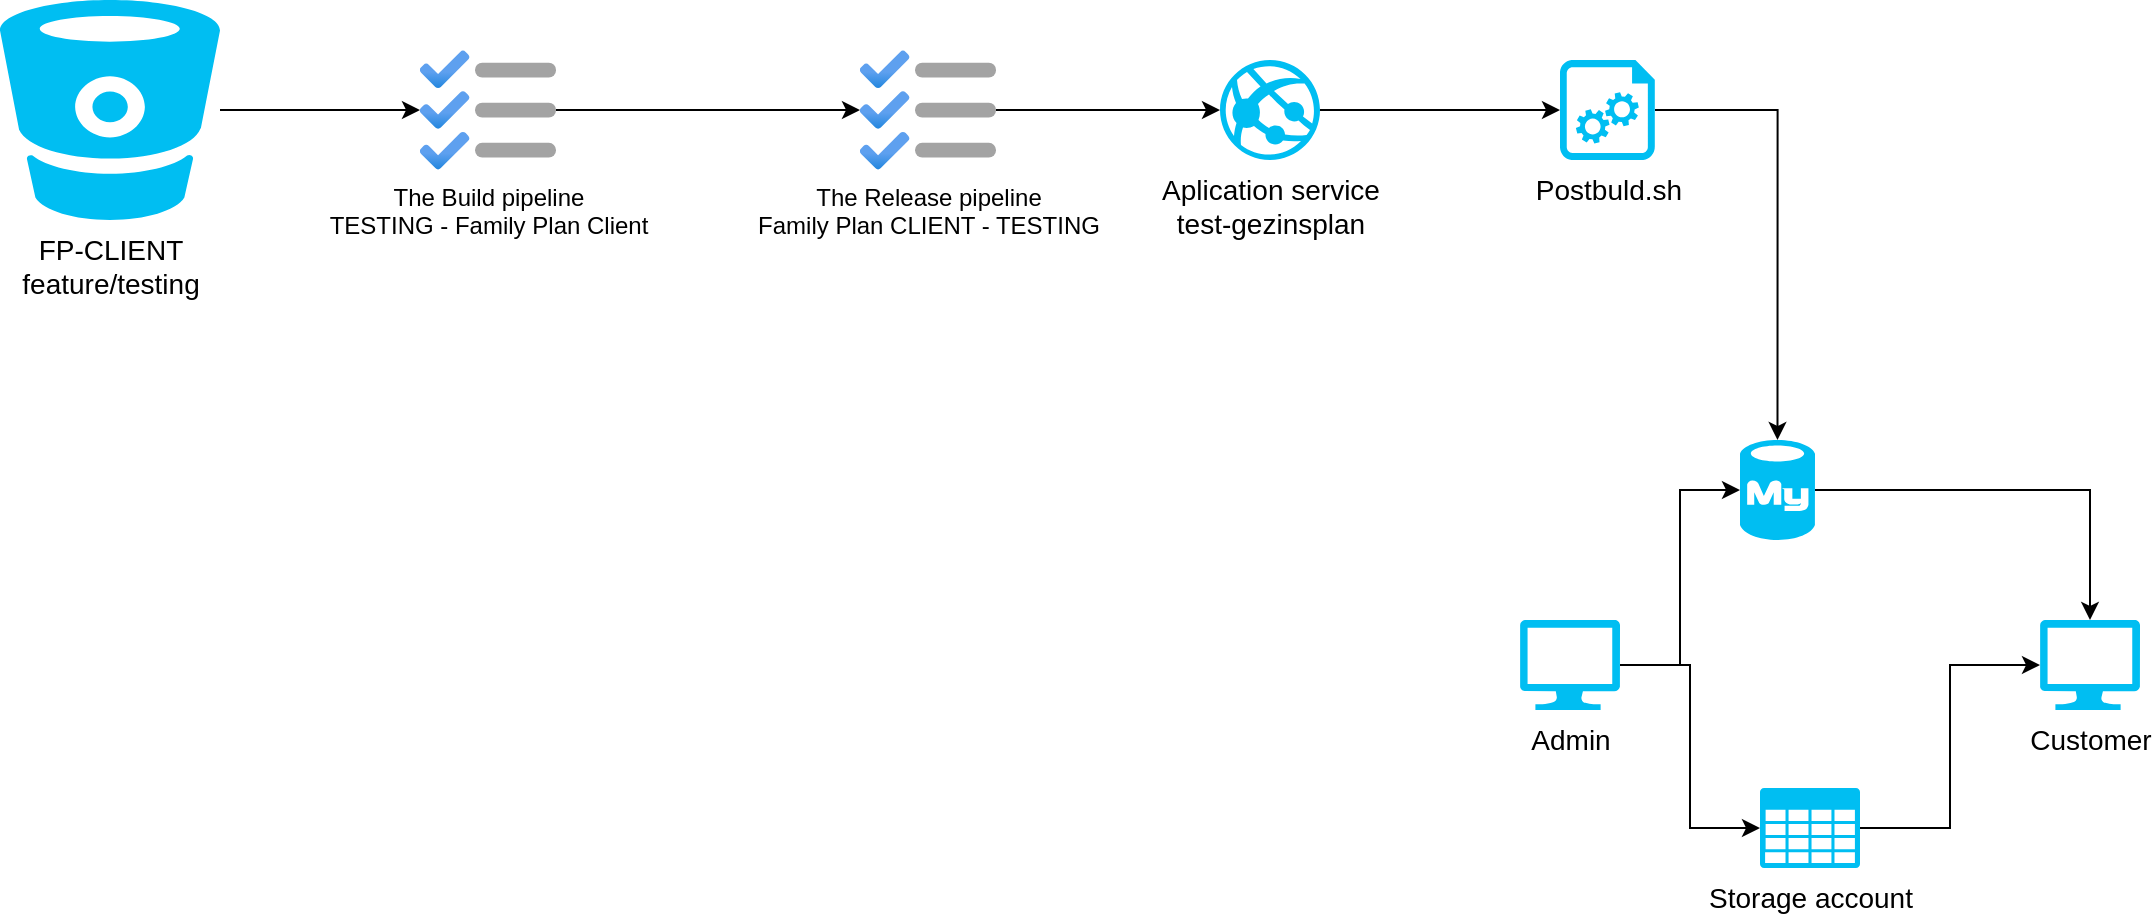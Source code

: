 <mxfile version="13.10.2" type="github">
  <diagram id="Ht1M8jgEwFfnCIfOTk4-" name="Page-1">
    <mxGraphModel dx="1422" dy="763" grid="1" gridSize="10" guides="1" tooltips="1" connect="1" arrows="1" fold="1" page="1" pageScale="1" pageWidth="1169" pageHeight="827" math="0" shadow="0">
      <root>
        <mxCell id="0" />
        <mxCell id="1" parent="0" />
        <mxCell id="lW3eZDPAeLyrzUM5OH_k-12" style="edgeStyle=orthogonalEdgeStyle;rounded=0;orthogonalLoop=1;jettySize=auto;html=1;fontSize=14;" edge="1" parent="1" source="lW3eZDPAeLyrzUM5OH_k-1" target="lW3eZDPAeLyrzUM5OH_k-10">
          <mxGeometry relative="1" as="geometry" />
        </mxCell>
        <mxCell id="lW3eZDPAeLyrzUM5OH_k-1" value="&lt;div&gt;FP-CLIENT&lt;br&gt;&lt;/div&gt;&lt;div&gt;feature/testing&lt;/div&gt;" style="verticalLabelPosition=bottom;html=1;verticalAlign=top;align=center;strokeColor=none;fillColor=#00BEF2;shape=mxgraph.azure.bitbucket_code_source;fontSize=14;" vertex="1" parent="1">
          <mxGeometry x="20" y="20" width="110" height="110" as="geometry" />
        </mxCell>
        <mxCell id="lW3eZDPAeLyrzUM5OH_k-17" style="edgeStyle=orthogonalEdgeStyle;rounded=0;orthogonalLoop=1;jettySize=auto;html=1;entryX=0;entryY=0.5;entryDx=0;entryDy=0;entryPerimeter=0;fontSize=14;" edge="1" parent="1" source="lW3eZDPAeLyrzUM5OH_k-3" target="lW3eZDPAeLyrzUM5OH_k-6">
          <mxGeometry relative="1" as="geometry" />
        </mxCell>
        <mxCell id="lW3eZDPAeLyrzUM5OH_k-3" value="&lt;div&gt;Aplication service&lt;/div&gt;&lt;div&gt;test-gezinsplan&lt;br&gt;&lt;/div&gt;" style="verticalLabelPosition=bottom;html=1;verticalAlign=top;align=center;strokeColor=none;fillColor=#00BEF2;shape=mxgraph.azure.azure_website;pointerEvents=1;fontSize=14;" vertex="1" parent="1">
          <mxGeometry x="630" y="50" width="50" height="50" as="geometry" />
        </mxCell>
        <mxCell id="lW3eZDPAeLyrzUM5OH_k-23" style="edgeStyle=orthogonalEdgeStyle;rounded=0;orthogonalLoop=1;jettySize=auto;html=1;entryX=0.5;entryY=0;entryDx=0;entryDy=0;entryPerimeter=0;fontSize=14;" edge="1" parent="1" source="lW3eZDPAeLyrzUM5OH_k-5" target="lW3eZDPAeLyrzUM5OH_k-20">
          <mxGeometry relative="1" as="geometry" />
        </mxCell>
        <mxCell id="lW3eZDPAeLyrzUM5OH_k-5" value="" style="verticalLabelPosition=bottom;html=1;verticalAlign=top;align=center;strokeColor=none;fillColor=#00BEF2;shape=mxgraph.azure.mysql_database;fontSize=14;" vertex="1" parent="1">
          <mxGeometry x="890" y="240" width="37.5" height="50" as="geometry" />
        </mxCell>
        <mxCell id="lW3eZDPAeLyrzUM5OH_k-18" style="edgeStyle=orthogonalEdgeStyle;rounded=0;orthogonalLoop=1;jettySize=auto;html=1;fontSize=14;entryX=0.5;entryY=0;entryDx=0;entryDy=0;entryPerimeter=0;" edge="1" parent="1" source="lW3eZDPAeLyrzUM5OH_k-6" target="lW3eZDPAeLyrzUM5OH_k-5">
          <mxGeometry relative="1" as="geometry">
            <mxPoint x="910" y="210" as="targetPoint" />
          </mxGeometry>
        </mxCell>
        <mxCell id="lW3eZDPAeLyrzUM5OH_k-6" value="Postbuld.sh" style="verticalLabelPosition=bottom;html=1;verticalAlign=top;align=center;strokeColor=none;fillColor=#00BEF2;shape=mxgraph.azure.startup_task;pointerEvents=1;fontSize=14;" vertex="1" parent="1">
          <mxGeometry x="800" y="50" width="47.5" height="50" as="geometry" />
        </mxCell>
        <mxCell id="lW3eZDPAeLyrzUM5OH_k-27" style="edgeStyle=orthogonalEdgeStyle;rounded=0;orthogonalLoop=1;jettySize=auto;html=1;entryX=0;entryY=0.5;entryDx=0;entryDy=0;entryPerimeter=0;fontSize=14;" edge="1" parent="1" source="lW3eZDPAeLyrzUM5OH_k-8" target="lW3eZDPAeLyrzUM5OH_k-20">
          <mxGeometry relative="1" as="geometry" />
        </mxCell>
        <mxCell id="lW3eZDPAeLyrzUM5OH_k-8" value="Storage account" style="verticalLabelPosition=bottom;html=1;verticalAlign=top;align=center;strokeColor=none;fillColor=#00BEF2;shape=mxgraph.azure.storage;pointerEvents=1;fontSize=14;" vertex="1" parent="1">
          <mxGeometry x="900" y="414" width="50" height="40" as="geometry" />
        </mxCell>
        <mxCell id="lW3eZDPAeLyrzUM5OH_k-13" style="edgeStyle=orthogonalEdgeStyle;rounded=0;orthogonalLoop=1;jettySize=auto;html=1;fontSize=14;" edge="1" parent="1" source="lW3eZDPAeLyrzUM5OH_k-10" target="lW3eZDPAeLyrzUM5OH_k-11">
          <mxGeometry relative="1" as="geometry" />
        </mxCell>
        <mxCell id="lW3eZDPAeLyrzUM5OH_k-10" value="&lt;div&gt;The Build pipeline&lt;/div&gt;&lt;div&gt;TESTING - Family Plan Client&lt;br&gt;&lt;/div&gt;" style="aspect=fixed;html=1;points=[];align=center;image;fontSize=12;image=img/lib/azure2/general/Backlog.svg;" vertex="1" parent="1">
          <mxGeometry x="230" y="45" width="68" height="60" as="geometry" />
        </mxCell>
        <mxCell id="lW3eZDPAeLyrzUM5OH_k-14" value="" style="edgeStyle=orthogonalEdgeStyle;rounded=0;orthogonalLoop=1;jettySize=auto;html=1;fontSize=14;" edge="1" parent="1" source="lW3eZDPAeLyrzUM5OH_k-11" target="lW3eZDPAeLyrzUM5OH_k-3">
          <mxGeometry relative="1" as="geometry" />
        </mxCell>
        <mxCell id="lW3eZDPAeLyrzUM5OH_k-11" value="&lt;div&gt;The Release pipeline&lt;/div&gt;&lt;div&gt;Family Plan CLIENT - TESTING&lt;/div&gt;" style="aspect=fixed;html=1;points=[];align=center;image;fontSize=12;image=img/lib/azure2/general/Backlog.svg;" vertex="1" parent="1">
          <mxGeometry x="450" y="45" width="68" height="60" as="geometry" />
        </mxCell>
        <mxCell id="lW3eZDPAeLyrzUM5OH_k-21" style="edgeStyle=orthogonalEdgeStyle;rounded=0;orthogonalLoop=1;jettySize=auto;html=1;entryX=0;entryY=0.5;entryDx=0;entryDy=0;entryPerimeter=0;fontSize=14;" edge="1" parent="1" source="lW3eZDPAeLyrzUM5OH_k-19" target="lW3eZDPAeLyrzUM5OH_k-5">
          <mxGeometry relative="1" as="geometry" />
        </mxCell>
        <mxCell id="lW3eZDPAeLyrzUM5OH_k-24" style="edgeStyle=orthogonalEdgeStyle;rounded=0;orthogonalLoop=1;jettySize=auto;html=1;entryX=0;entryY=0.5;entryDx=0;entryDy=0;entryPerimeter=0;fontSize=14;" edge="1" parent="1" source="lW3eZDPAeLyrzUM5OH_k-19" target="lW3eZDPAeLyrzUM5OH_k-8">
          <mxGeometry relative="1" as="geometry" />
        </mxCell>
        <mxCell id="lW3eZDPAeLyrzUM5OH_k-19" value="Admin" style="verticalLabelPosition=bottom;html=1;verticalAlign=top;align=center;strokeColor=none;fillColor=#00BEF2;shape=mxgraph.azure.computer;pointerEvents=1;fontSize=14;" vertex="1" parent="1">
          <mxGeometry x="780" y="330" width="50" height="45" as="geometry" />
        </mxCell>
        <mxCell id="lW3eZDPAeLyrzUM5OH_k-20" value="Customer" style="verticalLabelPosition=bottom;html=1;verticalAlign=top;align=center;strokeColor=none;fillColor=#00BEF2;shape=mxgraph.azure.computer;pointerEvents=1;fontSize=14;" vertex="1" parent="1">
          <mxGeometry x="1040" y="330" width="50" height="45" as="geometry" />
        </mxCell>
      </root>
    </mxGraphModel>
  </diagram>
</mxfile>
